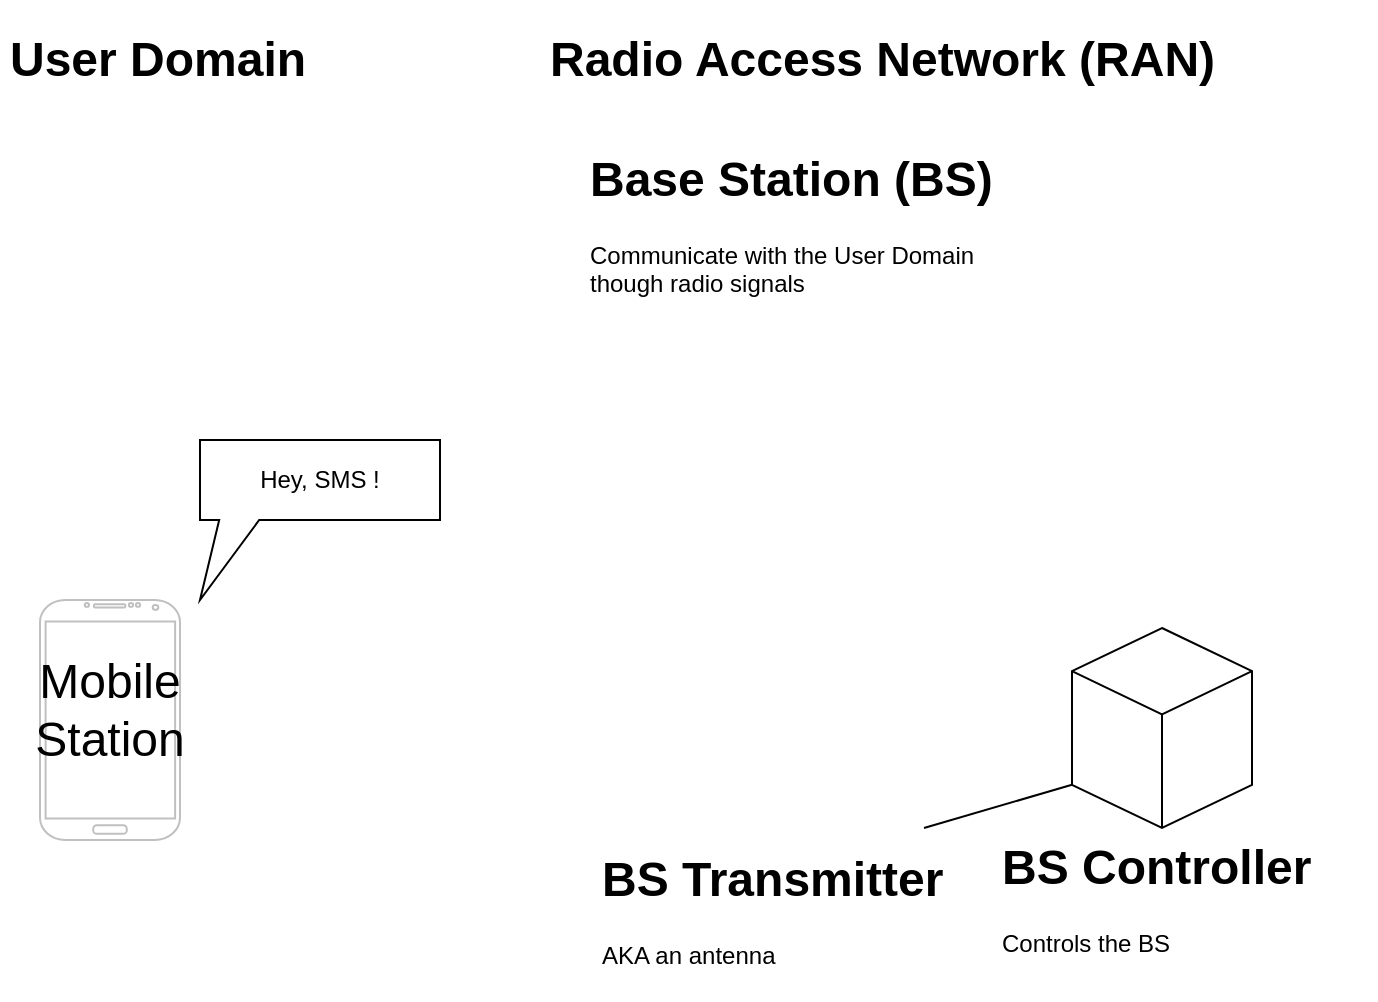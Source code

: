 <mxfile version="22.1.0" type="device">
  <diagram name="Page-1" id="kRHjt9W5k_VU1ETxa26y">
    <mxGraphModel dx="1434" dy="746" grid="1" gridSize="10" guides="1" tooltips="1" connect="1" arrows="1" fold="1" page="1" pageScale="1" pageWidth="827" pageHeight="1169" math="0" shadow="0">
      <root>
        <mxCell id="0" />
        <mxCell id="1" parent="0" />
        <mxCell id="XKS2WSgT-GEAiVNGklcr-1" value="" style="verticalLabelPosition=bottom;verticalAlign=top;html=1;shadow=0;dashed=0;strokeWidth=1;shape=mxgraph.android.phone2;strokeColor=#c0c0c0;" vertex="1" parent="1">
          <mxGeometry x="30" y="300" width="70" height="120" as="geometry" />
        </mxCell>
        <mxCell id="XKS2WSgT-GEAiVNGklcr-2" value="&lt;font style=&quot;font-size: 24px;&quot;&gt;Mobile Station&lt;/font&gt;" style="text;html=1;strokeColor=none;fillColor=none;align=center;verticalAlign=middle;whiteSpace=wrap;rounded=0;" vertex="1" parent="1">
          <mxGeometry x="35" y="340" width="60" height="30" as="geometry" />
        </mxCell>
        <mxCell id="XKS2WSgT-GEAiVNGklcr-9" value="" style="shape=image;html=1;verticalAlign=top;verticalLabelPosition=bottom;labelBackgroundColor=#ffffff;imageAspect=0;aspect=fixed;image=https://cdn1.iconfinder.com/data/icons/iconoir-vol-1/24/antenna-128.png" vertex="1" parent="1">
          <mxGeometry x="316" y="206" width="208" height="208" as="geometry" />
        </mxCell>
        <mxCell id="XKS2WSgT-GEAiVNGklcr-10" value="" style="html=1;whiteSpace=wrap;shape=isoCube2;backgroundOutline=1;isoAngle=15;" vertex="1" parent="1">
          <mxGeometry x="546" y="314" width="90" height="100" as="geometry" />
        </mxCell>
        <mxCell id="XKS2WSgT-GEAiVNGklcr-12" value="" style="endArrow=none;html=1;rounded=0;entryX=0;entryY=0;entryDx=0;entryDy=78.393;entryPerimeter=0;exitX=0.75;exitY=1;exitDx=0;exitDy=0;" edge="1" parent="1" source="XKS2WSgT-GEAiVNGklcr-9" target="XKS2WSgT-GEAiVNGklcr-10">
          <mxGeometry width="50" height="50" relative="1" as="geometry">
            <mxPoint x="426" y="400" as="sourcePoint" />
            <mxPoint x="476" y="350" as="targetPoint" />
          </mxGeometry>
        </mxCell>
        <mxCell id="XKS2WSgT-GEAiVNGklcr-13" value="&lt;h1&gt;BS Transmitter&lt;/h1&gt;&lt;p&gt;AKA an antenna&lt;/p&gt;" style="text;html=1;strokeColor=none;fillColor=none;spacing=5;spacingTop=-20;whiteSpace=wrap;overflow=hidden;rounded=0;" vertex="1" parent="1">
          <mxGeometry x="306" y="420" width="192" height="80" as="geometry" />
        </mxCell>
        <mxCell id="XKS2WSgT-GEAiVNGklcr-14" value="&lt;h1&gt;BS Controller&lt;/h1&gt;&lt;p&gt;Controls the BS&lt;/p&gt;" style="text;html=1;strokeColor=none;fillColor=none;spacing=5;spacingTop=-20;whiteSpace=wrap;overflow=hidden;rounded=0;" vertex="1" parent="1">
          <mxGeometry x="506" y="414" width="192" height="80" as="geometry" />
        </mxCell>
        <mxCell id="XKS2WSgT-GEAiVNGklcr-15" value="&lt;h1&gt;Base Station (BS)&lt;/h1&gt;&lt;div&gt;Communicate with the User Domain though radio signals&lt;/div&gt;" style="text;html=1;strokeColor=none;fillColor=none;spacing=5;spacingTop=-20;whiteSpace=wrap;overflow=hidden;rounded=0;" vertex="1" parent="1">
          <mxGeometry x="300" y="70" width="240" height="80" as="geometry" />
        </mxCell>
        <mxCell id="XKS2WSgT-GEAiVNGklcr-16" value="&lt;h1&gt;User Domain&lt;/h1&gt;" style="text;html=1;strokeColor=none;fillColor=none;spacing=5;spacingTop=-20;whiteSpace=wrap;overflow=hidden;rounded=0;" vertex="1" parent="1">
          <mxGeometry x="10" y="10" width="190" height="40" as="geometry" />
        </mxCell>
        <mxCell id="XKS2WSgT-GEAiVNGklcr-17" value="&lt;h1&gt;Radio Access Network (RAN)&lt;/h1&gt;" style="text;html=1;strokeColor=none;fillColor=none;spacing=5;spacingTop=-20;whiteSpace=wrap;overflow=hidden;rounded=0;" vertex="1" parent="1">
          <mxGeometry x="280" y="10" width="350" height="40" as="geometry" />
        </mxCell>
        <mxCell id="XKS2WSgT-GEAiVNGklcr-18" value="Hey, SMS !" style="shape=callout;whiteSpace=wrap;html=1;perimeter=calloutPerimeter;size=40;position=0.08;position2=0;" vertex="1" parent="1">
          <mxGeometry x="110" y="220" width="120" height="80" as="geometry" />
        </mxCell>
      </root>
    </mxGraphModel>
  </diagram>
</mxfile>
